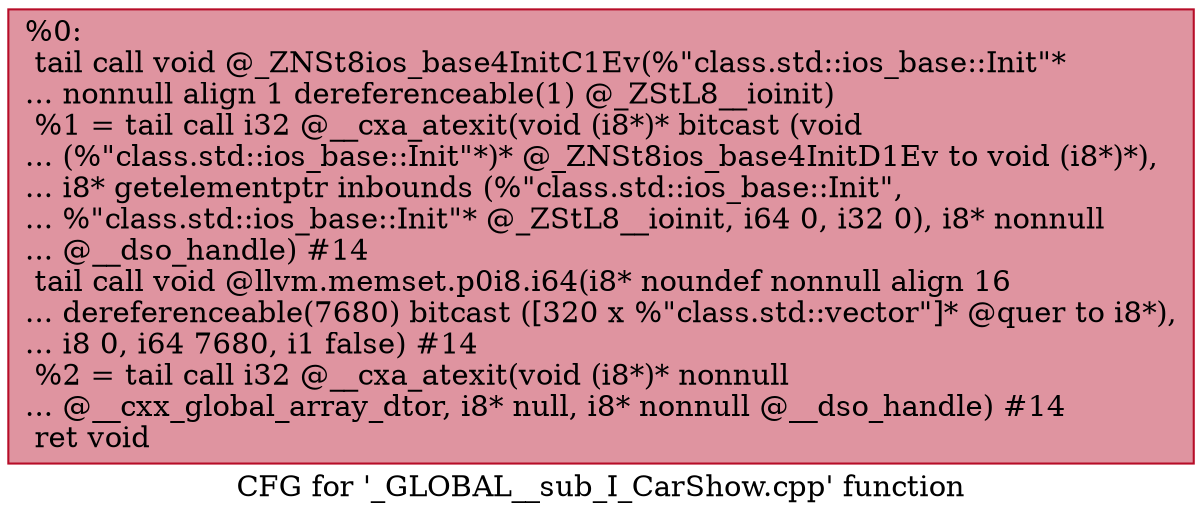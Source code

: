 digraph "CFG for '_GLOBAL__sub_I_CarShow.cpp' function" {
	label="CFG for '_GLOBAL__sub_I_CarShow.cpp' function";

	Node0x55a3c4428960 [shape=record,color="#b70d28ff", style=filled, fillcolor="#b70d2870",label="{%0:\l  tail call void @_ZNSt8ios_base4InitC1Ev(%\"class.std::ios_base::Init\"*\l... nonnull align 1 dereferenceable(1) @_ZStL8__ioinit)\l  %1 = tail call i32 @__cxa_atexit(void (i8*)* bitcast (void\l... (%\"class.std::ios_base::Init\"*)* @_ZNSt8ios_base4InitD1Ev to void (i8*)*),\l... i8* getelementptr inbounds (%\"class.std::ios_base::Init\",\l... %\"class.std::ios_base::Init\"* @_ZStL8__ioinit, i64 0, i32 0), i8* nonnull\l... @__dso_handle) #14\l  tail call void @llvm.memset.p0i8.i64(i8* noundef nonnull align 16\l... dereferenceable(7680) bitcast ([320 x %\"class.std::vector\"]* @quer to i8*),\l... i8 0, i64 7680, i1 false) #14\l  %2 = tail call i32 @__cxa_atexit(void (i8*)* nonnull\l... @__cxx_global_array_dtor, i8* null, i8* nonnull @__dso_handle) #14\l  ret void\l}"];
}
